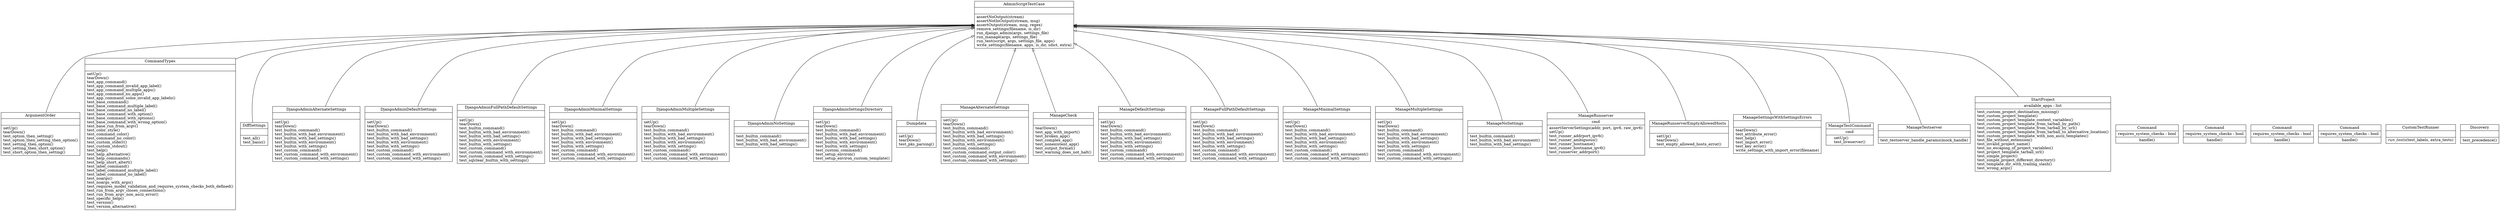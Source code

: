 digraph "classes_4" {
rankdir=BT
charset="utf-8"
"admin_scripts.tests.AdminScriptTestCase" [color="black", fontcolor="black", label=<{AdminScriptTestCase|<br ALIGN="LEFT"/>|assertNoOutput(stream)<br ALIGN="LEFT"/>assertNotInOutput(stream, msg)<br ALIGN="LEFT"/>assertOutput(stream, msg, regex)<br ALIGN="LEFT"/>remove_settings(filename, is_dir)<br ALIGN="LEFT"/>run_django_admin(args, settings_file)<br ALIGN="LEFT"/>run_manage(args, settings_file)<br ALIGN="LEFT"/>run_test(script, args, settings_file, apps)<br ALIGN="LEFT"/>write_settings(filename, apps, is_dir, sdict, extra)<br ALIGN="LEFT"/>}>, shape="record", style="solid"];
"admin_scripts.tests.ArgumentOrder" [color="black", fontcolor="black", label=<{ArgumentOrder|<br ALIGN="LEFT"/>|setUp()<br ALIGN="LEFT"/>tearDown()<br ALIGN="LEFT"/>test_option_then_setting()<br ALIGN="LEFT"/>test_option_then_setting_then_option()<br ALIGN="LEFT"/>test_setting_then_option()<br ALIGN="LEFT"/>test_setting_then_short_option()<br ALIGN="LEFT"/>test_short_option_then_setting()<br ALIGN="LEFT"/>}>, shape="record", style="solid"];
"admin_scripts.tests.CommandTypes.test_command_color.Command" [color="black", fontcolor="black", label=<{Command|requires_system_checks : bool<br ALIGN="LEFT"/>|handle()<br ALIGN="LEFT"/>}>, shape="record", style="solid"];
"admin_scripts.tests.CommandTypes.test_command_no_color.Command" [color="black", fontcolor="black", label=<{Command|requires_system_checks : bool<br ALIGN="LEFT"/>|handle()<br ALIGN="LEFT"/>}>, shape="record", style="solid"];
"admin_scripts.tests.CommandTypes.test_custom_stdout.Command" [color="black", fontcolor="black", label=<{Command|requires_system_checks : bool<br ALIGN="LEFT"/>|handle()<br ALIGN="LEFT"/>}>, shape="record", style="solid"];
"admin_scripts.tests.CommandTypes.test_custom_stderr.Command" [color="black", fontcolor="black", label=<{Command|requires_system_checks : bool<br ALIGN="LEFT"/>|handle()<br ALIGN="LEFT"/>}>, shape="record", style="solid"];
"admin_scripts.tests.CommandTypes" [color="black", fontcolor="black", label=<{CommandTypes|<br ALIGN="LEFT"/>|setUp()<br ALIGN="LEFT"/>tearDown()<br ALIGN="LEFT"/>test_app_command()<br ALIGN="LEFT"/>test_app_command_invalid_app_label()<br ALIGN="LEFT"/>test_app_command_multiple_apps()<br ALIGN="LEFT"/>test_app_command_no_apps()<br ALIGN="LEFT"/>test_app_command_some_invalid_app_labels()<br ALIGN="LEFT"/>test_base_command()<br ALIGN="LEFT"/>test_base_command_multiple_label()<br ALIGN="LEFT"/>test_base_command_no_label()<br ALIGN="LEFT"/>test_base_command_with_option()<br ALIGN="LEFT"/>test_base_command_with_options()<br ALIGN="LEFT"/>test_base_command_with_wrong_option()<br ALIGN="LEFT"/>test_base_run_from_argv()<br ALIGN="LEFT"/>test_color_style()<br ALIGN="LEFT"/>test_command_color()<br ALIGN="LEFT"/>test_command_no_color()<br ALIGN="LEFT"/>test_custom_stderr()<br ALIGN="LEFT"/>test_custom_stdout()<br ALIGN="LEFT"/>test_help()<br ALIGN="LEFT"/>test_help_alternative()<br ALIGN="LEFT"/>test_help_commands()<br ALIGN="LEFT"/>test_help_short_altert()<br ALIGN="LEFT"/>test_label_command()<br ALIGN="LEFT"/>test_label_command_multiple_label()<br ALIGN="LEFT"/>test_label_command_no_label()<br ALIGN="LEFT"/>test_noargs()<br ALIGN="LEFT"/>test_noargs_with_args()<br ALIGN="LEFT"/>test_requires_model_validation_and_requires_system_checks_both_defined()<br ALIGN="LEFT"/>test_run_from_argv_closes_connections()<br ALIGN="LEFT"/>test_run_from_argv_non_ascii_error()<br ALIGN="LEFT"/>test_specific_help()<br ALIGN="LEFT"/>test_version()<br ALIGN="LEFT"/>test_version_alternative()<br ALIGN="LEFT"/>}>, shape="record", style="solid"];
"admin_scripts.tests.CustomTestRunner" [color="black", fontcolor="black", label=<{CustomTestRunner|<br ALIGN="LEFT"/>|<I>run_tests</I>(test_labels, extra_tests)<br ALIGN="LEFT"/>}>, shape="record", style="solid"];
"admin_scripts.tests.DiffSettings" [color="black", fontcolor="black", label=<{DiffSettings|<br ALIGN="LEFT"/>|test_all()<br ALIGN="LEFT"/>test_basic()<br ALIGN="LEFT"/>}>, shape="record", style="solid"];
"admin_scripts.tests.Discovery" [color="black", fontcolor="black", label=<{Discovery|<br ALIGN="LEFT"/>|test_precedence()<br ALIGN="LEFT"/>}>, shape="record", style="solid"];
"admin_scripts.tests.DjangoAdminAlternateSettings" [color="black", fontcolor="black", label=<{DjangoAdminAlternateSettings|<br ALIGN="LEFT"/>|setUp()<br ALIGN="LEFT"/>tearDown()<br ALIGN="LEFT"/>test_builtin_command()<br ALIGN="LEFT"/>test_builtin_with_bad_environment()<br ALIGN="LEFT"/>test_builtin_with_bad_settings()<br ALIGN="LEFT"/>test_builtin_with_environment()<br ALIGN="LEFT"/>test_builtin_with_settings()<br ALIGN="LEFT"/>test_custom_command()<br ALIGN="LEFT"/>test_custom_command_with_environment()<br ALIGN="LEFT"/>test_custom_command_with_settings()<br ALIGN="LEFT"/>}>, shape="record", style="solid"];
"admin_scripts.tests.DjangoAdminDefaultSettings" [color="black", fontcolor="black", label=<{DjangoAdminDefaultSettings|<br ALIGN="LEFT"/>|setUp()<br ALIGN="LEFT"/>tearDown()<br ALIGN="LEFT"/>test_builtin_command()<br ALIGN="LEFT"/>test_builtin_with_bad_environment()<br ALIGN="LEFT"/>test_builtin_with_bad_settings()<br ALIGN="LEFT"/>test_builtin_with_environment()<br ALIGN="LEFT"/>test_builtin_with_settings()<br ALIGN="LEFT"/>test_custom_command()<br ALIGN="LEFT"/>test_custom_command_with_environment()<br ALIGN="LEFT"/>test_custom_command_with_settings()<br ALIGN="LEFT"/>}>, shape="record", style="solid"];
"admin_scripts.tests.DjangoAdminFullPathDefaultSettings" [color="black", fontcolor="black", label=<{DjangoAdminFullPathDefaultSettings|<br ALIGN="LEFT"/>|setUp()<br ALIGN="LEFT"/>tearDown()<br ALIGN="LEFT"/>test_builtin_command()<br ALIGN="LEFT"/>test_builtin_with_bad_environment()<br ALIGN="LEFT"/>test_builtin_with_bad_settings()<br ALIGN="LEFT"/>test_builtin_with_environment()<br ALIGN="LEFT"/>test_builtin_with_settings()<br ALIGN="LEFT"/>test_custom_command()<br ALIGN="LEFT"/>test_custom_command_with_environment()<br ALIGN="LEFT"/>test_custom_command_with_settings()<br ALIGN="LEFT"/>test_sqlclear_builtin_with_settings()<br ALIGN="LEFT"/>}>, shape="record", style="solid"];
"admin_scripts.tests.DjangoAdminMinimalSettings" [color="black", fontcolor="black", label=<{DjangoAdminMinimalSettings|<br ALIGN="LEFT"/>|setUp()<br ALIGN="LEFT"/>tearDown()<br ALIGN="LEFT"/>test_builtin_command()<br ALIGN="LEFT"/>test_builtin_with_bad_environment()<br ALIGN="LEFT"/>test_builtin_with_bad_settings()<br ALIGN="LEFT"/>test_builtin_with_environment()<br ALIGN="LEFT"/>test_builtin_with_settings()<br ALIGN="LEFT"/>test_custom_command()<br ALIGN="LEFT"/>test_custom_command_with_environment()<br ALIGN="LEFT"/>test_custom_command_with_settings()<br ALIGN="LEFT"/>}>, shape="record", style="solid"];
"admin_scripts.tests.DjangoAdminMultipleSettings" [color="black", fontcolor="black", label=<{DjangoAdminMultipleSettings|<br ALIGN="LEFT"/>|setUp()<br ALIGN="LEFT"/>tearDown()<br ALIGN="LEFT"/>test_builtin_command()<br ALIGN="LEFT"/>test_builtin_with_bad_environment()<br ALIGN="LEFT"/>test_builtin_with_bad_settings()<br ALIGN="LEFT"/>test_builtin_with_environment()<br ALIGN="LEFT"/>test_builtin_with_settings()<br ALIGN="LEFT"/>test_custom_command()<br ALIGN="LEFT"/>test_custom_command_with_environment()<br ALIGN="LEFT"/>test_custom_command_with_settings()<br ALIGN="LEFT"/>}>, shape="record", style="solid"];
"admin_scripts.tests.DjangoAdminNoSettings" [color="black", fontcolor="black", label=<{DjangoAdminNoSettings|<br ALIGN="LEFT"/>|test_builtin_command()<br ALIGN="LEFT"/>test_builtin_with_bad_environment()<br ALIGN="LEFT"/>test_builtin_with_bad_settings()<br ALIGN="LEFT"/>}>, shape="record", style="solid"];
"admin_scripts.tests.DjangoAdminSettingsDirectory" [color="black", fontcolor="black", label=<{DjangoAdminSettingsDirectory|<br ALIGN="LEFT"/>|setUp()<br ALIGN="LEFT"/>tearDown()<br ALIGN="LEFT"/>test_builtin_command()<br ALIGN="LEFT"/>test_builtin_with_bad_environment()<br ALIGN="LEFT"/>test_builtin_with_bad_settings()<br ALIGN="LEFT"/>test_builtin_with_environment()<br ALIGN="LEFT"/>test_builtin_with_settings()<br ALIGN="LEFT"/>test_custom_command()<br ALIGN="LEFT"/>test_setup_environ()<br ALIGN="LEFT"/>test_setup_environ_custom_template()<br ALIGN="LEFT"/>}>, shape="record", style="solid"];
"admin_scripts.tests.Dumpdata" [color="black", fontcolor="black", label=<{Dumpdata|<br ALIGN="LEFT"/>|setUp()<br ALIGN="LEFT"/>tearDown()<br ALIGN="LEFT"/>test_pks_parsing()<br ALIGN="LEFT"/>}>, shape="record", style="solid"];
"admin_scripts.tests.ManageAlternateSettings" [color="black", fontcolor="black", label=<{ManageAlternateSettings|<br ALIGN="LEFT"/>|setUp()<br ALIGN="LEFT"/>tearDown()<br ALIGN="LEFT"/>test_builtin_command()<br ALIGN="LEFT"/>test_builtin_with_bad_environment()<br ALIGN="LEFT"/>test_builtin_with_bad_settings()<br ALIGN="LEFT"/>test_builtin_with_environment()<br ALIGN="LEFT"/>test_builtin_with_settings()<br ALIGN="LEFT"/>test_custom_command()<br ALIGN="LEFT"/>test_custom_command_output_color()<br ALIGN="LEFT"/>test_custom_command_with_environment()<br ALIGN="LEFT"/>test_custom_command_with_settings()<br ALIGN="LEFT"/>}>, shape="record", style="solid"];
"admin_scripts.tests.ManageCheck" [color="black", fontcolor="black", label=<{ManageCheck|<br ALIGN="LEFT"/>|tearDown()<br ALIGN="LEFT"/>test_app_with_import()<br ALIGN="LEFT"/>test_broken_app()<br ALIGN="LEFT"/>test_complex_app()<br ALIGN="LEFT"/>test_nonexistent_app()<br ALIGN="LEFT"/>test_output_format()<br ALIGN="LEFT"/>test_warning_does_not_halt()<br ALIGN="LEFT"/>}>, shape="record", style="solid"];
"admin_scripts.tests.ManageDefaultSettings" [color="black", fontcolor="black", label=<{ManageDefaultSettings|<br ALIGN="LEFT"/>|setUp()<br ALIGN="LEFT"/>tearDown()<br ALIGN="LEFT"/>test_builtin_command()<br ALIGN="LEFT"/>test_builtin_with_bad_environment()<br ALIGN="LEFT"/>test_builtin_with_bad_settings()<br ALIGN="LEFT"/>test_builtin_with_environment()<br ALIGN="LEFT"/>test_builtin_with_settings()<br ALIGN="LEFT"/>test_custom_command()<br ALIGN="LEFT"/>test_custom_command_with_environment()<br ALIGN="LEFT"/>test_custom_command_with_settings()<br ALIGN="LEFT"/>}>, shape="record", style="solid"];
"admin_scripts.tests.ManageFullPathDefaultSettings" [color="black", fontcolor="black", label=<{ManageFullPathDefaultSettings|<br ALIGN="LEFT"/>|setUp()<br ALIGN="LEFT"/>tearDown()<br ALIGN="LEFT"/>test_builtin_command()<br ALIGN="LEFT"/>test_builtin_with_bad_environment()<br ALIGN="LEFT"/>test_builtin_with_bad_settings()<br ALIGN="LEFT"/>test_builtin_with_environment()<br ALIGN="LEFT"/>test_builtin_with_settings()<br ALIGN="LEFT"/>test_custom_command()<br ALIGN="LEFT"/>test_custom_command_with_environment()<br ALIGN="LEFT"/>test_custom_command_with_settings()<br ALIGN="LEFT"/>}>, shape="record", style="solid"];
"admin_scripts.tests.ManageMinimalSettings" [color="black", fontcolor="black", label=<{ManageMinimalSettings|<br ALIGN="LEFT"/>|setUp()<br ALIGN="LEFT"/>tearDown()<br ALIGN="LEFT"/>test_builtin_command()<br ALIGN="LEFT"/>test_builtin_with_bad_environment()<br ALIGN="LEFT"/>test_builtin_with_bad_settings()<br ALIGN="LEFT"/>test_builtin_with_environment()<br ALIGN="LEFT"/>test_builtin_with_settings()<br ALIGN="LEFT"/>test_custom_command()<br ALIGN="LEFT"/>test_custom_command_with_environment()<br ALIGN="LEFT"/>test_custom_command_with_settings()<br ALIGN="LEFT"/>}>, shape="record", style="solid"];
"admin_scripts.tests.ManageMultipleSettings" [color="black", fontcolor="black", label=<{ManageMultipleSettings|<br ALIGN="LEFT"/>|setUp()<br ALIGN="LEFT"/>tearDown()<br ALIGN="LEFT"/>test_builtin_command()<br ALIGN="LEFT"/>test_builtin_with_bad_environment()<br ALIGN="LEFT"/>test_builtin_with_bad_settings()<br ALIGN="LEFT"/>test_builtin_with_environment()<br ALIGN="LEFT"/>test_builtin_with_settings()<br ALIGN="LEFT"/>test_custom_command()<br ALIGN="LEFT"/>test_custom_command_with_environment()<br ALIGN="LEFT"/>test_custom_command_with_settings()<br ALIGN="LEFT"/>}>, shape="record", style="solid"];
"admin_scripts.tests.ManageNoSettings" [color="black", fontcolor="black", label=<{ManageNoSettings|<br ALIGN="LEFT"/>|test_builtin_command()<br ALIGN="LEFT"/>test_builtin_with_bad_environment()<br ALIGN="LEFT"/>test_builtin_with_bad_settings()<br ALIGN="LEFT"/>}>, shape="record", style="solid"];
"admin_scripts.tests.ManageRunserver" [color="black", fontcolor="black", label=<{ManageRunserver|cmd<br ALIGN="LEFT"/>|assertServerSettings(addr, port, ipv6, raw_ipv6)<br ALIGN="LEFT"/>setUp()<br ALIGN="LEFT"/>test_runner_addrport_ipv6()<br ALIGN="LEFT"/>test_runner_ambiguous()<br ALIGN="LEFT"/>test_runner_hostname()<br ALIGN="LEFT"/>test_runner_hostname_ipv6()<br ALIGN="LEFT"/>test_runserver_addrport()<br ALIGN="LEFT"/>}>, shape="record", style="solid"];
"admin_scripts.tests.ManageRunserverEmptyAllowedHosts" [color="black", fontcolor="black", label=<{ManageRunserverEmptyAllowedHosts|<br ALIGN="LEFT"/>|setUp()<br ALIGN="LEFT"/>tearDown()<br ALIGN="LEFT"/>test_empty_allowed_hosts_error()<br ALIGN="LEFT"/>}>, shape="record", style="solid"];
"admin_scripts.tests.ManageSettingsWithSettingsErrors" [color="black", fontcolor="black", label=<{ManageSettingsWithSettingsErrors|<br ALIGN="LEFT"/>|tearDown()<br ALIGN="LEFT"/>test_attribute_error()<br ALIGN="LEFT"/>test_help()<br ALIGN="LEFT"/>test_import_error()<br ALIGN="LEFT"/>test_key_error()<br ALIGN="LEFT"/>write_settings_with_import_error(filename)<br ALIGN="LEFT"/>}>, shape="record", style="solid"];
"admin_scripts.tests.ManageTestCommand" [color="black", fontcolor="black", label=<{ManageTestCommand|cmd<br ALIGN="LEFT"/>|setUp()<br ALIGN="LEFT"/>test_liveserver()<br ALIGN="LEFT"/>}>, shape="record", style="solid"];
"admin_scripts.tests.ManageTestserver" [color="black", fontcolor="black", label=<{ManageTestserver|<br ALIGN="LEFT"/>|test_testserver_handle_params(mock_handle)<br ALIGN="LEFT"/>}>, shape="record", style="solid"];
"admin_scripts.tests.StartProject" [color="black", fontcolor="black", label=<{StartProject|available_apps : list<br ALIGN="LEFT"/>|test_custom_project_destination_missing()<br ALIGN="LEFT"/>test_custom_project_template()<br ALIGN="LEFT"/>test_custom_project_template_context_variables()<br ALIGN="LEFT"/>test_custom_project_template_from_tarball_by_path()<br ALIGN="LEFT"/>test_custom_project_template_from_tarball_by_url()<br ALIGN="LEFT"/>test_custom_project_template_from_tarball_to_alternative_location()<br ALIGN="LEFT"/>test_custom_project_template_with_non_ascii_templates()<br ALIGN="LEFT"/>test_file_without_extension()<br ALIGN="LEFT"/>test_invalid_project_name()<br ALIGN="LEFT"/>test_no_escaping_of_project_variables()<br ALIGN="LEFT"/>test_project_template_tarball_url()<br ALIGN="LEFT"/>test_simple_project()<br ALIGN="LEFT"/>test_simple_project_different_directory()<br ALIGN="LEFT"/>test_template_dir_with_trailing_slash()<br ALIGN="LEFT"/>test_wrong_args()<br ALIGN="LEFT"/>}>, shape="record", style="solid"];
"admin_scripts.tests.ArgumentOrder" -> "admin_scripts.tests.AdminScriptTestCase" [arrowhead="empty", arrowtail="none"];
"admin_scripts.tests.CommandTypes" -> "admin_scripts.tests.AdminScriptTestCase" [arrowhead="empty", arrowtail="none"];
"admin_scripts.tests.DiffSettings" -> "admin_scripts.tests.AdminScriptTestCase" [arrowhead="empty", arrowtail="none"];
"admin_scripts.tests.DjangoAdminAlternateSettings" -> "admin_scripts.tests.AdminScriptTestCase" [arrowhead="empty", arrowtail="none"];
"admin_scripts.tests.DjangoAdminDefaultSettings" -> "admin_scripts.tests.AdminScriptTestCase" [arrowhead="empty", arrowtail="none"];
"admin_scripts.tests.DjangoAdminFullPathDefaultSettings" -> "admin_scripts.tests.AdminScriptTestCase" [arrowhead="empty", arrowtail="none"];
"admin_scripts.tests.DjangoAdminMinimalSettings" -> "admin_scripts.tests.AdminScriptTestCase" [arrowhead="empty", arrowtail="none"];
"admin_scripts.tests.DjangoAdminMultipleSettings" -> "admin_scripts.tests.AdminScriptTestCase" [arrowhead="empty", arrowtail="none"];
"admin_scripts.tests.DjangoAdminNoSettings" -> "admin_scripts.tests.AdminScriptTestCase" [arrowhead="empty", arrowtail="none"];
"admin_scripts.tests.DjangoAdminSettingsDirectory" -> "admin_scripts.tests.AdminScriptTestCase" [arrowhead="empty", arrowtail="none"];
"admin_scripts.tests.Dumpdata" -> "admin_scripts.tests.AdminScriptTestCase" [arrowhead="empty", arrowtail="none"];
"admin_scripts.tests.ManageAlternateSettings" -> "admin_scripts.tests.AdminScriptTestCase" [arrowhead="empty", arrowtail="none"];
"admin_scripts.tests.ManageCheck" -> "admin_scripts.tests.AdminScriptTestCase" [arrowhead="empty", arrowtail="none"];
"admin_scripts.tests.ManageDefaultSettings" -> "admin_scripts.tests.AdminScriptTestCase" [arrowhead="empty", arrowtail="none"];
"admin_scripts.tests.ManageFullPathDefaultSettings" -> "admin_scripts.tests.AdminScriptTestCase" [arrowhead="empty", arrowtail="none"];
"admin_scripts.tests.ManageMinimalSettings" -> "admin_scripts.tests.AdminScriptTestCase" [arrowhead="empty", arrowtail="none"];
"admin_scripts.tests.ManageMultipleSettings" -> "admin_scripts.tests.AdminScriptTestCase" [arrowhead="empty", arrowtail="none"];
"admin_scripts.tests.ManageNoSettings" -> "admin_scripts.tests.AdminScriptTestCase" [arrowhead="empty", arrowtail="none"];
"admin_scripts.tests.ManageRunserver" -> "admin_scripts.tests.AdminScriptTestCase" [arrowhead="empty", arrowtail="none"];
"admin_scripts.tests.ManageRunserverEmptyAllowedHosts" -> "admin_scripts.tests.AdminScriptTestCase" [arrowhead="empty", arrowtail="none"];
"admin_scripts.tests.ManageSettingsWithSettingsErrors" -> "admin_scripts.tests.AdminScriptTestCase" [arrowhead="empty", arrowtail="none"];
"admin_scripts.tests.ManageTestCommand" -> "admin_scripts.tests.AdminScriptTestCase" [arrowhead="empty", arrowtail="none"];
"admin_scripts.tests.ManageTestserver" -> "admin_scripts.tests.AdminScriptTestCase" [arrowhead="empty", arrowtail="none"];
"admin_scripts.tests.StartProject" -> "admin_scripts.tests.AdminScriptTestCase" [arrowhead="empty", arrowtail="none"];
}
